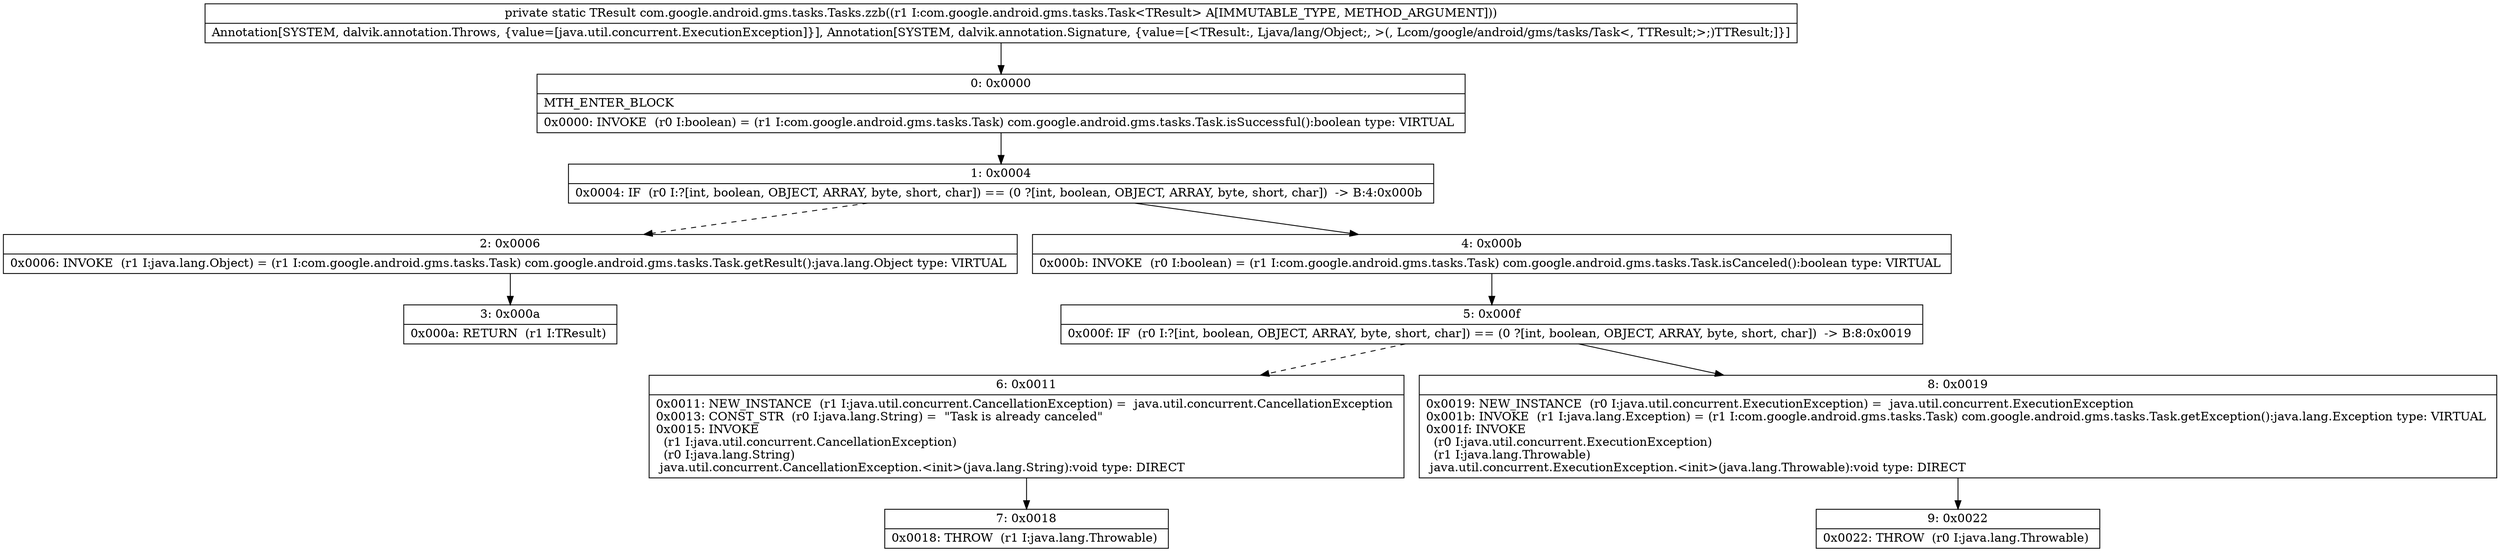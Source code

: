 digraph "CFG forcom.google.android.gms.tasks.Tasks.zzb(Lcom\/google\/android\/gms\/tasks\/Task;)Ljava\/lang\/Object;" {
Node_0 [shape=record,label="{0\:\ 0x0000|MTH_ENTER_BLOCK\l|0x0000: INVOKE  (r0 I:boolean) = (r1 I:com.google.android.gms.tasks.Task) com.google.android.gms.tasks.Task.isSuccessful():boolean type: VIRTUAL \l}"];
Node_1 [shape=record,label="{1\:\ 0x0004|0x0004: IF  (r0 I:?[int, boolean, OBJECT, ARRAY, byte, short, char]) == (0 ?[int, boolean, OBJECT, ARRAY, byte, short, char])  \-\> B:4:0x000b \l}"];
Node_2 [shape=record,label="{2\:\ 0x0006|0x0006: INVOKE  (r1 I:java.lang.Object) = (r1 I:com.google.android.gms.tasks.Task) com.google.android.gms.tasks.Task.getResult():java.lang.Object type: VIRTUAL \l}"];
Node_3 [shape=record,label="{3\:\ 0x000a|0x000a: RETURN  (r1 I:TResult) \l}"];
Node_4 [shape=record,label="{4\:\ 0x000b|0x000b: INVOKE  (r0 I:boolean) = (r1 I:com.google.android.gms.tasks.Task) com.google.android.gms.tasks.Task.isCanceled():boolean type: VIRTUAL \l}"];
Node_5 [shape=record,label="{5\:\ 0x000f|0x000f: IF  (r0 I:?[int, boolean, OBJECT, ARRAY, byte, short, char]) == (0 ?[int, boolean, OBJECT, ARRAY, byte, short, char])  \-\> B:8:0x0019 \l}"];
Node_6 [shape=record,label="{6\:\ 0x0011|0x0011: NEW_INSTANCE  (r1 I:java.util.concurrent.CancellationException) =  java.util.concurrent.CancellationException \l0x0013: CONST_STR  (r0 I:java.lang.String) =  \"Task is already canceled\" \l0x0015: INVOKE  \l  (r1 I:java.util.concurrent.CancellationException)\l  (r0 I:java.lang.String)\l java.util.concurrent.CancellationException.\<init\>(java.lang.String):void type: DIRECT \l}"];
Node_7 [shape=record,label="{7\:\ 0x0018|0x0018: THROW  (r1 I:java.lang.Throwable) \l}"];
Node_8 [shape=record,label="{8\:\ 0x0019|0x0019: NEW_INSTANCE  (r0 I:java.util.concurrent.ExecutionException) =  java.util.concurrent.ExecutionException \l0x001b: INVOKE  (r1 I:java.lang.Exception) = (r1 I:com.google.android.gms.tasks.Task) com.google.android.gms.tasks.Task.getException():java.lang.Exception type: VIRTUAL \l0x001f: INVOKE  \l  (r0 I:java.util.concurrent.ExecutionException)\l  (r1 I:java.lang.Throwable)\l java.util.concurrent.ExecutionException.\<init\>(java.lang.Throwable):void type: DIRECT \l}"];
Node_9 [shape=record,label="{9\:\ 0x0022|0x0022: THROW  (r0 I:java.lang.Throwable) \l}"];
MethodNode[shape=record,label="{private static TResult com.google.android.gms.tasks.Tasks.zzb((r1 I:com.google.android.gms.tasks.Task\<TResult\> A[IMMUTABLE_TYPE, METHOD_ARGUMENT]))  | Annotation[SYSTEM, dalvik.annotation.Throws, \{value=[java.util.concurrent.ExecutionException]\}], Annotation[SYSTEM, dalvik.annotation.Signature, \{value=[\<TResult:, Ljava\/lang\/Object;, \>(, Lcom\/google\/android\/gms\/tasks\/Task\<, TTResult;\>;)TTResult;]\}]\l}"];
MethodNode -> Node_0;
Node_0 -> Node_1;
Node_1 -> Node_2[style=dashed];
Node_1 -> Node_4;
Node_2 -> Node_3;
Node_4 -> Node_5;
Node_5 -> Node_6[style=dashed];
Node_5 -> Node_8;
Node_6 -> Node_7;
Node_8 -> Node_9;
}

